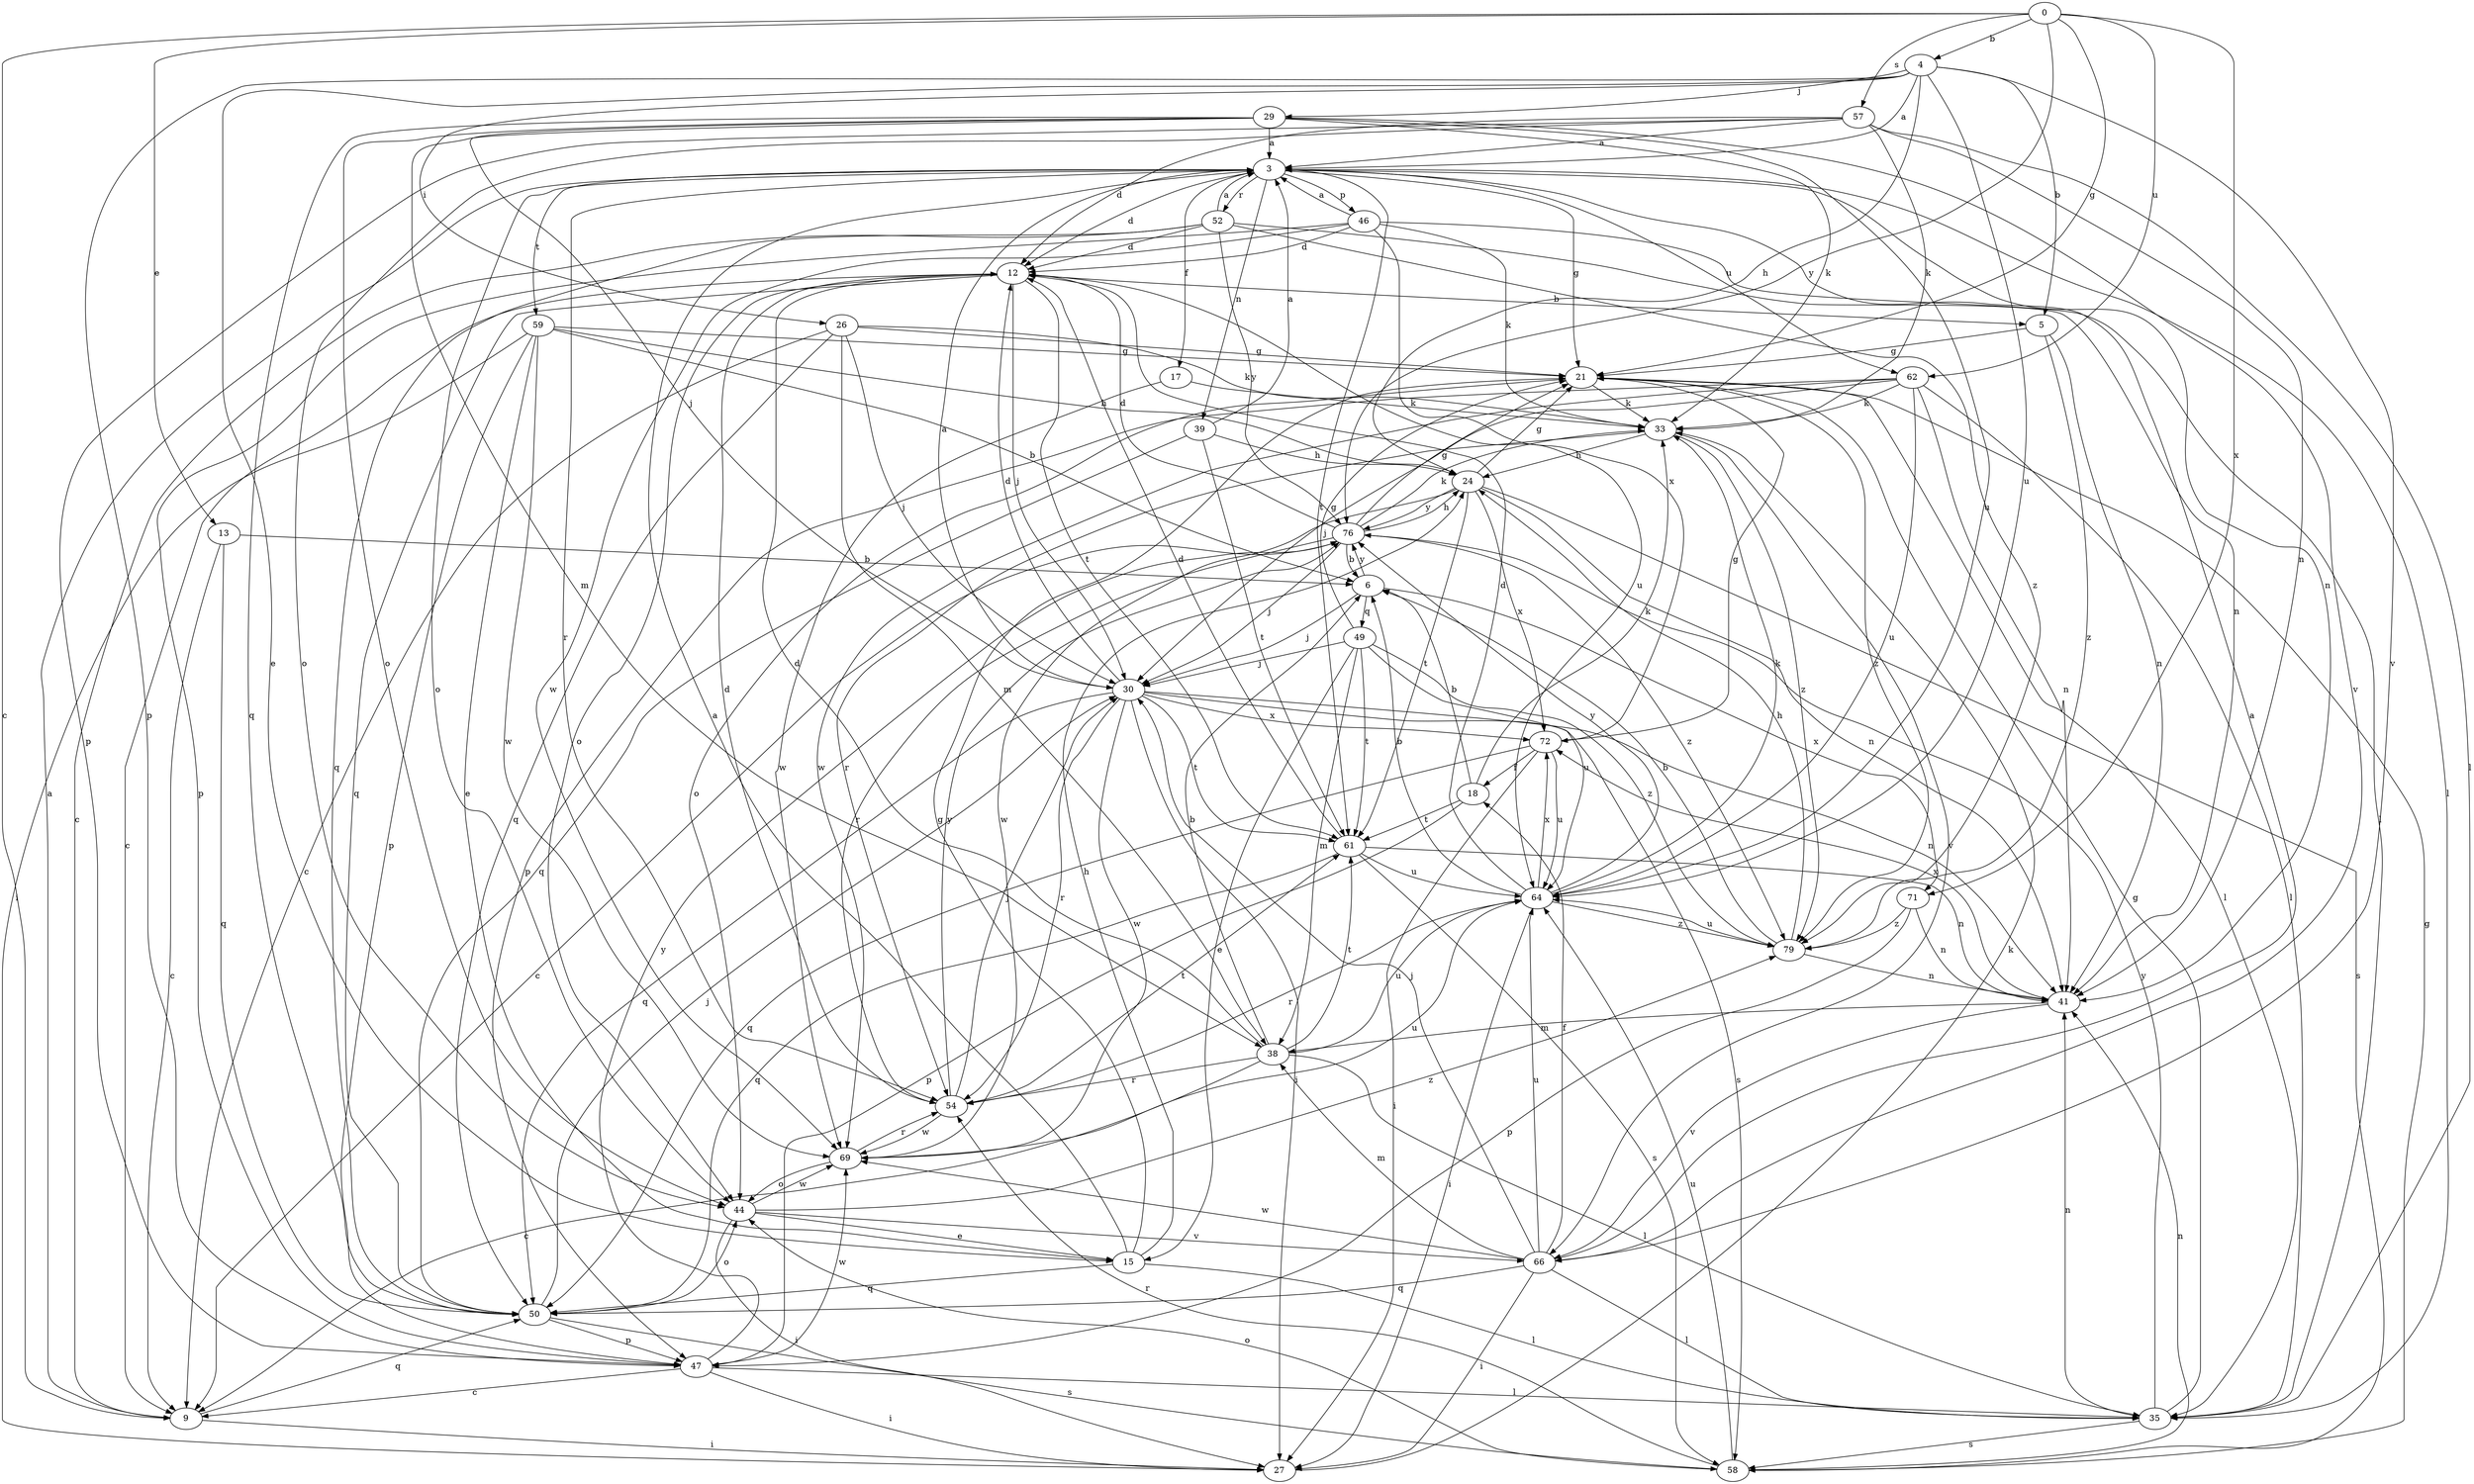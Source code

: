 strict digraph  {
0;
3;
4;
5;
6;
9;
12;
13;
15;
17;
18;
21;
24;
26;
27;
29;
30;
33;
35;
38;
39;
41;
44;
46;
47;
49;
50;
52;
54;
57;
58;
59;
61;
62;
64;
66;
69;
71;
72;
76;
79;
0 -> 4  [label=b];
0 -> 9  [label=c];
0 -> 13  [label=e];
0 -> 21  [label=g];
0 -> 57  [label=s];
0 -> 62  [label=u];
0 -> 71  [label=x];
0 -> 76  [label=y];
3 -> 12  [label=d];
3 -> 17  [label=f];
3 -> 21  [label=g];
3 -> 35  [label=l];
3 -> 39  [label=n];
3 -> 41  [label=n];
3 -> 44  [label=o];
3 -> 46  [label=p];
3 -> 52  [label=r];
3 -> 54  [label=r];
3 -> 59  [label=t];
3 -> 61  [label=t];
3 -> 62  [label=u];
4 -> 3  [label=a];
4 -> 5  [label=b];
4 -> 15  [label=e];
4 -> 24  [label=h];
4 -> 26  [label=i];
4 -> 29  [label=j];
4 -> 47  [label=p];
4 -> 64  [label=u];
4 -> 66  [label=v];
5 -> 21  [label=g];
5 -> 41  [label=n];
5 -> 79  [label=z];
6 -> 30  [label=j];
6 -> 49  [label=q];
6 -> 71  [label=x];
6 -> 76  [label=y];
9 -> 3  [label=a];
9 -> 27  [label=i];
9 -> 50  [label=q];
12 -> 5  [label=b];
12 -> 9  [label=c];
12 -> 30  [label=j];
12 -> 44  [label=o];
12 -> 50  [label=q];
12 -> 61  [label=t];
12 -> 64  [label=u];
13 -> 6  [label=b];
13 -> 9  [label=c];
13 -> 50  [label=q];
15 -> 3  [label=a];
15 -> 21  [label=g];
15 -> 24  [label=h];
15 -> 35  [label=l];
15 -> 50  [label=q];
17 -> 33  [label=k];
17 -> 69  [label=w];
18 -> 6  [label=b];
18 -> 33  [label=k];
18 -> 47  [label=p];
18 -> 61  [label=t];
21 -> 33  [label=k];
21 -> 35  [label=l];
21 -> 44  [label=o];
21 -> 79  [label=z];
24 -> 21  [label=g];
24 -> 41  [label=n];
24 -> 58  [label=s];
24 -> 61  [label=t];
24 -> 69  [label=w];
24 -> 72  [label=x];
24 -> 76  [label=y];
26 -> 9  [label=c];
26 -> 21  [label=g];
26 -> 30  [label=j];
26 -> 33  [label=k];
26 -> 38  [label=m];
26 -> 50  [label=q];
27 -> 33  [label=k];
29 -> 3  [label=a];
29 -> 30  [label=j];
29 -> 33  [label=k];
29 -> 38  [label=m];
29 -> 44  [label=o];
29 -> 50  [label=q];
29 -> 64  [label=u];
29 -> 66  [label=v];
30 -> 3  [label=a];
30 -> 12  [label=d];
30 -> 27  [label=i];
30 -> 41  [label=n];
30 -> 50  [label=q];
30 -> 54  [label=r];
30 -> 58  [label=s];
30 -> 61  [label=t];
30 -> 69  [label=w];
30 -> 72  [label=x];
33 -> 24  [label=h];
33 -> 54  [label=r];
33 -> 66  [label=v];
33 -> 79  [label=z];
35 -> 21  [label=g];
35 -> 41  [label=n];
35 -> 58  [label=s];
35 -> 76  [label=y];
38 -> 6  [label=b];
38 -> 9  [label=c];
38 -> 12  [label=d];
38 -> 35  [label=l];
38 -> 54  [label=r];
38 -> 61  [label=t];
38 -> 64  [label=u];
39 -> 3  [label=a];
39 -> 24  [label=h];
39 -> 50  [label=q];
39 -> 61  [label=t];
41 -> 38  [label=m];
41 -> 66  [label=v];
41 -> 72  [label=x];
44 -> 15  [label=e];
44 -> 27  [label=i];
44 -> 66  [label=v];
44 -> 69  [label=w];
44 -> 79  [label=z];
46 -> 3  [label=a];
46 -> 12  [label=d];
46 -> 33  [label=k];
46 -> 35  [label=l];
46 -> 47  [label=p];
46 -> 69  [label=w];
46 -> 72  [label=x];
47 -> 9  [label=c];
47 -> 27  [label=i];
47 -> 35  [label=l];
47 -> 69  [label=w];
47 -> 76  [label=y];
49 -> 15  [label=e];
49 -> 21  [label=g];
49 -> 30  [label=j];
49 -> 38  [label=m];
49 -> 61  [label=t];
49 -> 64  [label=u];
49 -> 79  [label=z];
50 -> 30  [label=j];
50 -> 44  [label=o];
50 -> 47  [label=p];
50 -> 58  [label=s];
52 -> 3  [label=a];
52 -> 9  [label=c];
52 -> 12  [label=d];
52 -> 41  [label=n];
52 -> 50  [label=q];
52 -> 76  [label=y];
52 -> 79  [label=z];
54 -> 12  [label=d];
54 -> 30  [label=j];
54 -> 61  [label=t];
54 -> 69  [label=w];
54 -> 76  [label=y];
57 -> 3  [label=a];
57 -> 12  [label=d];
57 -> 33  [label=k];
57 -> 35  [label=l];
57 -> 41  [label=n];
57 -> 44  [label=o];
57 -> 47  [label=p];
58 -> 21  [label=g];
58 -> 41  [label=n];
58 -> 44  [label=o];
58 -> 54  [label=r];
58 -> 64  [label=u];
59 -> 6  [label=b];
59 -> 15  [label=e];
59 -> 21  [label=g];
59 -> 24  [label=h];
59 -> 27  [label=i];
59 -> 47  [label=p];
59 -> 69  [label=w];
61 -> 12  [label=d];
61 -> 41  [label=n];
61 -> 50  [label=q];
61 -> 58  [label=s];
61 -> 64  [label=u];
62 -> 30  [label=j];
62 -> 33  [label=k];
62 -> 35  [label=l];
62 -> 41  [label=n];
62 -> 47  [label=p];
62 -> 64  [label=u];
62 -> 69  [label=w];
64 -> 6  [label=b];
64 -> 12  [label=d];
64 -> 27  [label=i];
64 -> 33  [label=k];
64 -> 54  [label=r];
64 -> 72  [label=x];
64 -> 76  [label=y];
64 -> 79  [label=z];
66 -> 3  [label=a];
66 -> 18  [label=f];
66 -> 27  [label=i];
66 -> 30  [label=j];
66 -> 35  [label=l];
66 -> 38  [label=m];
66 -> 50  [label=q];
66 -> 64  [label=u];
66 -> 69  [label=w];
69 -> 44  [label=o];
69 -> 54  [label=r];
69 -> 64  [label=u];
71 -> 41  [label=n];
71 -> 47  [label=p];
71 -> 79  [label=z];
72 -> 18  [label=f];
72 -> 21  [label=g];
72 -> 27  [label=i];
72 -> 50  [label=q];
72 -> 64  [label=u];
76 -> 6  [label=b];
76 -> 9  [label=c];
76 -> 12  [label=d];
76 -> 21  [label=g];
76 -> 24  [label=h];
76 -> 30  [label=j];
76 -> 33  [label=k];
76 -> 54  [label=r];
76 -> 79  [label=z];
79 -> 6  [label=b];
79 -> 24  [label=h];
79 -> 41  [label=n];
79 -> 64  [label=u];
}
